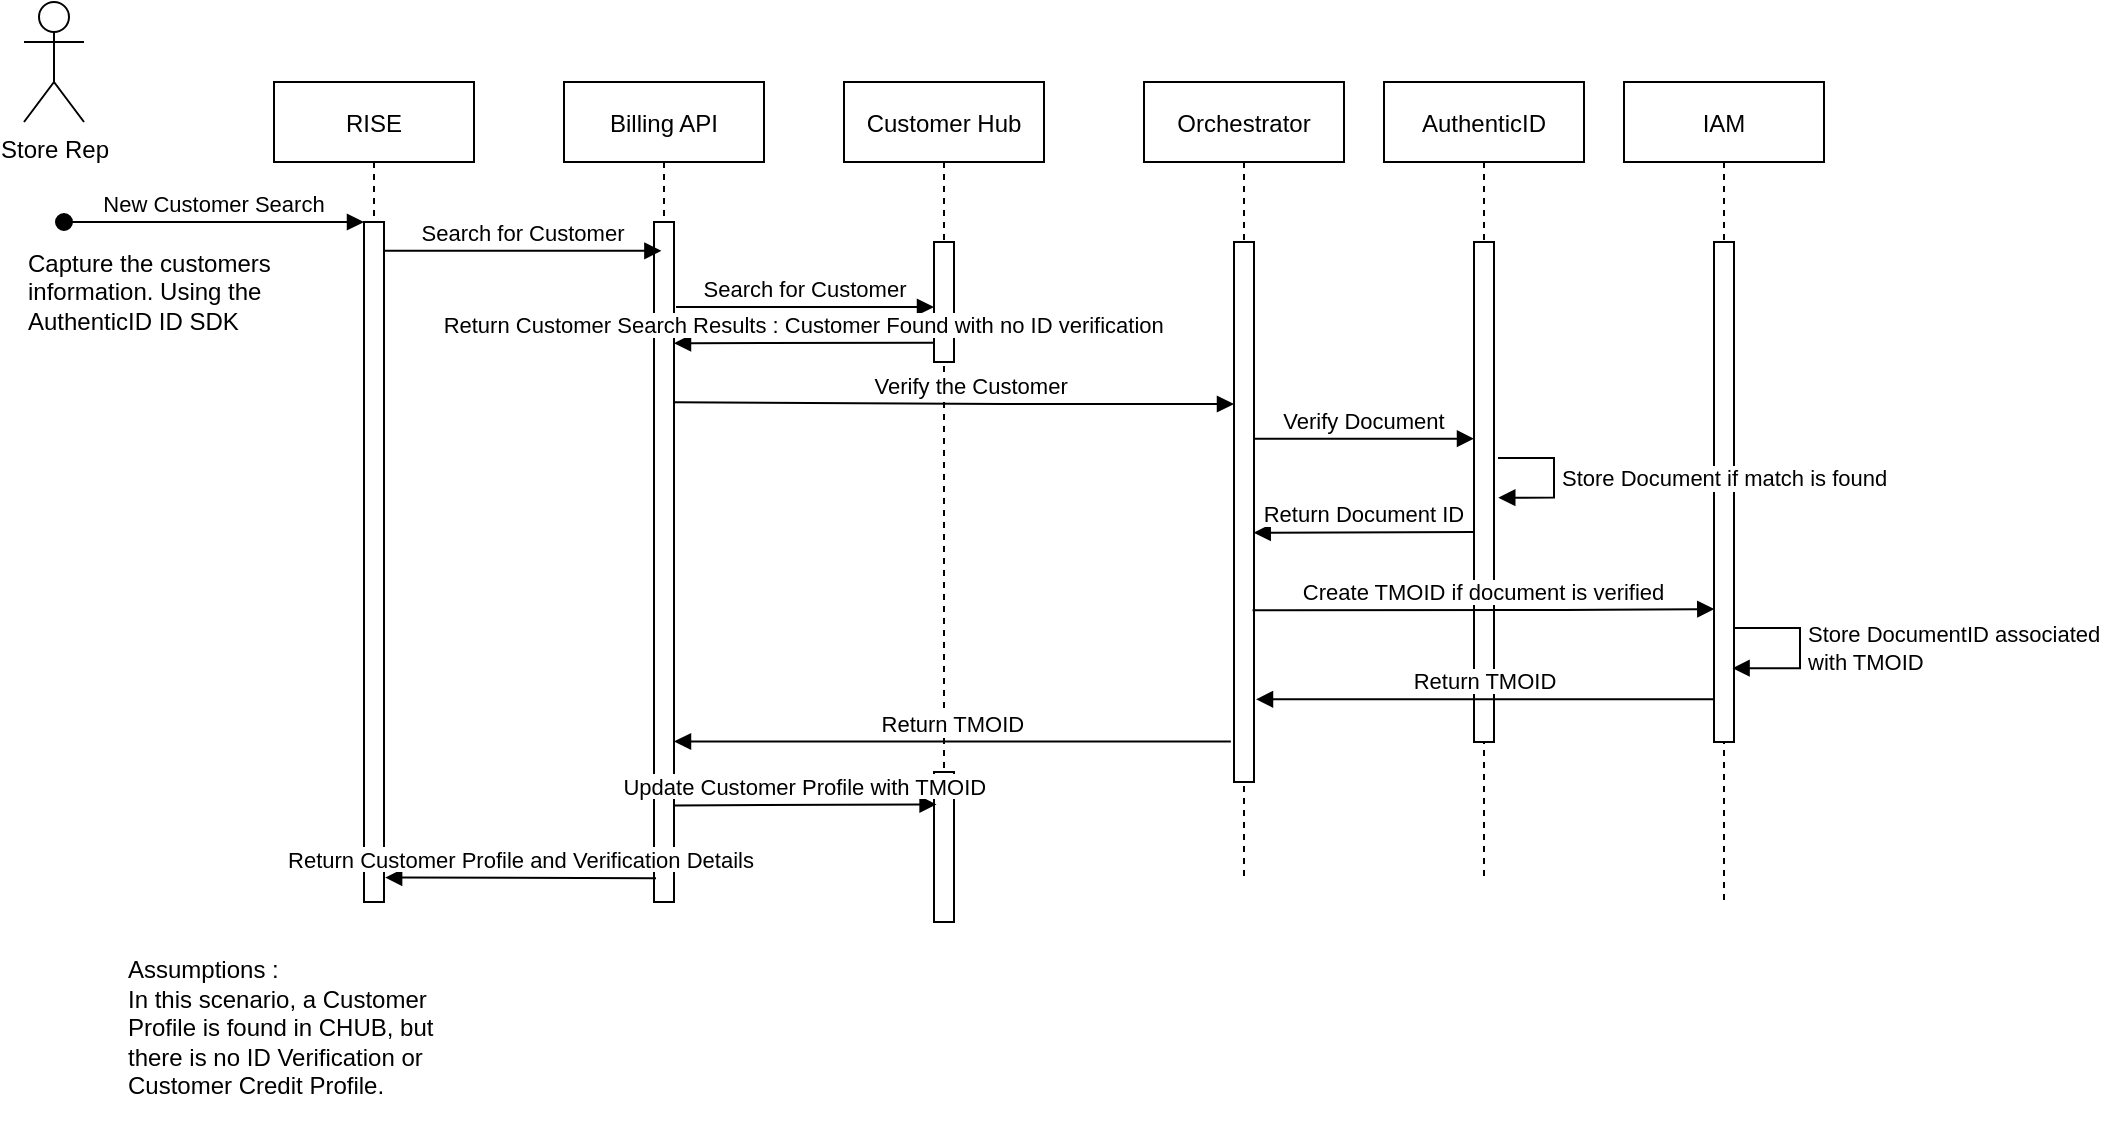 <mxfile version="13.9.9" type="github">
  <diagram name="Page-1" id="13e1069c-82ec-6db2-03f1-153e76fe0fe0">
    <mxGraphModel dx="1422" dy="774" grid="1" gridSize="10" guides="1" tooltips="1" connect="1" arrows="1" fold="1" page="1" pageScale="1" pageWidth="1100" pageHeight="850" background="#ffffff" math="0" shadow="0">
      <root>
        <mxCell id="0" />
        <mxCell id="1" parent="0" />
        <mxCell id="FXZz0zFib2DQihYzk5Mo-1" value="RISE" style="shape=umlLifeline;perimeter=lifelinePerimeter;container=1;collapsible=0;recursiveResize=0;rounded=0;shadow=0;strokeWidth=1;" vertex="1" parent="1">
          <mxGeometry x="145" y="80" width="100" height="410" as="geometry" />
        </mxCell>
        <mxCell id="FXZz0zFib2DQihYzk5Mo-2" value="" style="points=[];perimeter=orthogonalPerimeter;rounded=0;shadow=0;strokeWidth=1;" vertex="1" parent="FXZz0zFib2DQihYzk5Mo-1">
          <mxGeometry x="45" y="70" width="10" height="340" as="geometry" />
        </mxCell>
        <mxCell id="FXZz0zFib2DQihYzk5Mo-3" value="New Customer Search" style="verticalAlign=bottom;startArrow=oval;endArrow=block;startSize=8;shadow=0;strokeWidth=1;" edge="1" parent="FXZz0zFib2DQihYzk5Mo-1" target="FXZz0zFib2DQihYzk5Mo-2">
          <mxGeometry relative="1" as="geometry">
            <mxPoint x="-105" y="70" as="sourcePoint" />
          </mxGeometry>
        </mxCell>
        <mxCell id="FXZz0zFib2DQihYzk5Mo-4" value="Billing API" style="shape=umlLifeline;perimeter=lifelinePerimeter;container=1;collapsible=0;recursiveResize=0;rounded=0;shadow=0;strokeWidth=1;" vertex="1" parent="1">
          <mxGeometry x="290" y="80" width="100" height="410" as="geometry" />
        </mxCell>
        <mxCell id="FXZz0zFib2DQihYzk5Mo-5" value="" style="points=[];perimeter=orthogonalPerimeter;rounded=0;shadow=0;strokeWidth=1;" vertex="1" parent="FXZz0zFib2DQihYzk5Mo-4">
          <mxGeometry x="45" y="70" width="10" height="340" as="geometry" />
        </mxCell>
        <mxCell id="FXZz0zFib2DQihYzk5Mo-6" value="Search for Customer" style="verticalAlign=bottom;endArrow=block;entryX=0.487;entryY=0.261;shadow=0;strokeWidth=1;entryDx=0;entryDy=0;entryPerimeter=0;" edge="1" parent="1">
          <mxGeometry relative="1" as="geometry">
            <mxPoint x="200" y="164.4" as="sourcePoint" />
            <mxPoint x="338.7" y="164.4" as="targetPoint" />
          </mxGeometry>
        </mxCell>
        <mxCell id="FXZz0zFib2DQihYzk5Mo-7" value="Store Rep" style="shape=umlActor;verticalLabelPosition=bottom;verticalAlign=top;html=1;" vertex="1" parent="1">
          <mxGeometry x="20" y="40" width="30" height="60" as="geometry" />
        </mxCell>
        <mxCell id="FXZz0zFib2DQihYzk5Mo-8" value="Customer Hub" style="shape=umlLifeline;perimeter=lifelinePerimeter;container=1;collapsible=0;recursiveResize=0;rounded=0;shadow=0;strokeWidth=1;" vertex="1" parent="1">
          <mxGeometry x="430" y="80" width="100" height="420" as="geometry" />
        </mxCell>
        <mxCell id="FXZz0zFib2DQihYzk5Mo-9" value="" style="html=1;points=[];perimeter=orthogonalPerimeter;" vertex="1" parent="FXZz0zFib2DQihYzk5Mo-8">
          <mxGeometry x="45" y="80" width="10" height="60" as="geometry" />
        </mxCell>
        <mxCell id="FXZz0zFib2DQihYzk5Mo-10" value="" style="html=1;points=[];perimeter=orthogonalPerimeter;" vertex="1" parent="FXZz0zFib2DQihYzk5Mo-8">
          <mxGeometry x="45" y="345" width="10" height="75" as="geometry" />
        </mxCell>
        <mxCell id="FXZz0zFib2DQihYzk5Mo-11" value="Search for Customer" style="verticalAlign=bottom;endArrow=block;shadow=0;strokeWidth=1;exitX=1.1;exitY=0.125;exitDx=0;exitDy=0;exitPerimeter=0;" edge="1" parent="1" source="FXZz0zFib2DQihYzk5Mo-5" target="FXZz0zFib2DQihYzk5Mo-9">
          <mxGeometry relative="1" as="geometry">
            <mxPoint x="370" y="200" as="sourcePoint" />
            <mxPoint x="530" y="171" as="targetPoint" />
          </mxGeometry>
        </mxCell>
        <mxCell id="FXZz0zFib2DQihYzk5Mo-12" value="Capture the customers information. Using the AuthenticID ID SDK" style="text;html=1;strokeColor=none;fillColor=none;align=left;verticalAlign=middle;whiteSpace=wrap;rounded=0;" vertex="1" parent="1">
          <mxGeometry x="20" y="160" width="160" height="50" as="geometry" />
        </mxCell>
        <mxCell id="FXZz0zFib2DQihYzk5Mo-13" value="Orchestrator" style="shape=umlLifeline;perimeter=lifelinePerimeter;container=1;collapsible=0;recursiveResize=0;rounded=0;shadow=0;strokeWidth=1;" vertex="1" parent="1">
          <mxGeometry x="580" y="80" width="100" height="400" as="geometry" />
        </mxCell>
        <mxCell id="FXZz0zFib2DQihYzk5Mo-14" value="" style="points=[];perimeter=orthogonalPerimeter;rounded=0;shadow=0;strokeWidth=1;" vertex="1" parent="FXZz0zFib2DQihYzk5Mo-13">
          <mxGeometry x="45" y="80" width="10" height="270" as="geometry" />
        </mxCell>
        <mxCell id="FXZz0zFib2DQihYzk5Mo-15" value="Return Customer Search Results : Customer Found with no ID verification" style="verticalAlign=bottom;endArrow=block;shadow=0;strokeWidth=1;exitX=-0.014;exitY=0.84;exitDx=0;exitDy=0;exitPerimeter=0;" edge="1" parent="1" source="FXZz0zFib2DQihYzk5Mo-9">
          <mxGeometry relative="1" as="geometry">
            <mxPoint x="430" y="211" as="sourcePoint" />
            <mxPoint x="345.0" y="210.6" as="targetPoint" />
            <Array as="points" />
          </mxGeometry>
        </mxCell>
        <mxCell id="FXZz0zFib2DQihYzk5Mo-16" value="Assumptions :&amp;nbsp;&lt;br&gt;In this scenario, a Customer Profile is found in CHUB, but there is no ID Verification or Customer Credit Profile.&lt;br&gt;&lt;br&gt;" style="text;html=1;strokeColor=none;fillColor=none;align=left;verticalAlign=middle;whiteSpace=wrap;rounded=0;" vertex="1" parent="1">
          <mxGeometry x="70" y="510" width="160" height="100" as="geometry" />
        </mxCell>
        <mxCell id="FXZz0zFib2DQihYzk5Mo-17" value="IAM" style="shape=umlLifeline;perimeter=lifelinePerimeter;container=1;collapsible=0;recursiveResize=0;rounded=0;shadow=0;strokeWidth=1;" vertex="1" parent="1">
          <mxGeometry x="820" y="80" width="100" height="410" as="geometry" />
        </mxCell>
        <mxCell id="FXZz0zFib2DQihYzk5Mo-18" value="" style="points=[];perimeter=orthogonalPerimeter;rounded=0;shadow=0;strokeWidth=1;" vertex="1" parent="FXZz0zFib2DQihYzk5Mo-17">
          <mxGeometry x="45" y="80" width="10" height="250" as="geometry" />
        </mxCell>
        <mxCell id="FXZz0zFib2DQihYzk5Mo-19" value="Store DocumentID associated &lt;br&gt;with TMOID" style="edgeStyle=orthogonalEdgeStyle;html=1;align=left;spacingLeft=2;endArrow=block;rounded=0;entryX=0.929;entryY=0.87;entryDx=0;entryDy=0;entryPerimeter=0;" edge="1" parent="FXZz0zFib2DQihYzk5Mo-17">
          <mxGeometry relative="1" as="geometry">
            <mxPoint x="55" y="273.029" as="sourcePoint" />
            <Array as="points">
              <mxPoint x="88" y="273" />
              <mxPoint x="88" y="293" />
            </Array>
            <mxPoint x="54.29" y="293.1" as="targetPoint" />
          </mxGeometry>
        </mxCell>
        <mxCell id="FXZz0zFib2DQihYzk5Mo-20" value="Verify the Customer" style="verticalAlign=bottom;endArrow=block;shadow=0;strokeWidth=1;exitX=0.957;exitY=0.273;exitDx=0;exitDy=0;exitPerimeter=0;" edge="1" parent="1">
          <mxGeometry x="0.276" y="30" relative="1" as="geometry">
            <mxPoint x="344.57" y="240.17" as="sourcePoint" />
            <mxPoint x="625.0" y="241" as="targetPoint" />
            <Array as="points">
              <mxPoint x="520" y="241" />
            </Array>
            <mxPoint x="-30" y="30" as="offset" />
          </mxGeometry>
        </mxCell>
        <mxCell id="FXZz0zFib2DQihYzk5Mo-21" value="AuthenticID" style="shape=umlLifeline;perimeter=lifelinePerimeter;container=1;collapsible=0;recursiveResize=0;rounded=0;shadow=0;strokeWidth=1;" vertex="1" parent="1">
          <mxGeometry x="700" y="80" width="100" height="400" as="geometry" />
        </mxCell>
        <mxCell id="FXZz0zFib2DQihYzk5Mo-22" value="" style="points=[];perimeter=orthogonalPerimeter;rounded=0;shadow=0;strokeWidth=1;" vertex="1" parent="FXZz0zFib2DQihYzk5Mo-21">
          <mxGeometry x="45" y="80" width="10" height="250" as="geometry" />
        </mxCell>
        <mxCell id="FXZz0zFib2DQihYzk5Mo-23" value="Verify Document" style="verticalAlign=bottom;endArrow=block;shadow=0;strokeWidth=1;exitX=1.071;exitY=0.757;exitDx=0;exitDy=0;exitPerimeter=0;" edge="1" parent="FXZz0zFib2DQihYzk5Mo-21">
          <mxGeometry relative="1" as="geometry">
            <mxPoint x="-65.0" y="178.32" as="sourcePoint" />
            <mxPoint x="45" y="178.32" as="targetPoint" />
            <Array as="points" />
          </mxGeometry>
        </mxCell>
        <mxCell id="FXZz0zFib2DQihYzk5Mo-24" value="Store Document if match is found" style="edgeStyle=orthogonalEdgeStyle;html=1;align=left;spacingLeft=2;endArrow=block;rounded=0;entryX=1.214;entryY=0.523;entryDx=0;entryDy=0;entryPerimeter=0;" edge="1" parent="FXZz0zFib2DQihYzk5Mo-21">
          <mxGeometry relative="1" as="geometry">
            <mxPoint x="57" y="188" as="sourcePoint" />
            <Array as="points">
              <mxPoint x="85" y="188" />
              <mxPoint x="85" y="208" />
            </Array>
            <mxPoint x="57.14" y="207.83" as="targetPoint" />
          </mxGeometry>
        </mxCell>
        <mxCell id="FXZz0zFib2DQihYzk5Mo-25" value="Create TMOID if document is verified" style="verticalAlign=bottom;endArrow=block;shadow=0;strokeWidth=1;exitX=0.929;exitY=0.515;exitDx=0;exitDy=0;exitPerimeter=0;entryX=0.014;entryY=0.512;entryDx=0;entryDy=0;entryPerimeter=0;" edge="1" parent="1">
          <mxGeometry relative="1" as="geometry">
            <mxPoint x="634.29" y="344.15" as="sourcePoint" />
            <mxPoint x="865.14" y="343.52" as="targetPoint" />
            <Array as="points">
              <mxPoint x="800" y="344" />
            </Array>
          </mxGeometry>
        </mxCell>
        <mxCell id="FXZz0zFib2DQihYzk5Mo-26" value="Return TMOID" style="verticalAlign=bottom;endArrow=block;shadow=0;strokeWidth=1;exitX=-0.1;exitY=0.665;exitDx=0;exitDy=0;exitPerimeter=0;" edge="1" parent="1">
          <mxGeometry relative="1" as="geometry">
            <mxPoint x="865" y="388.65" as="sourcePoint" />
            <mxPoint x="636" y="388.65" as="targetPoint" />
          </mxGeometry>
        </mxCell>
        <mxCell id="FXZz0zFib2DQihYzk5Mo-27" value="Return Document ID" style="verticalAlign=bottom;endArrow=block;shadow=0;strokeWidth=1;entryX=0.986;entryY=0.597;entryDx=0;entryDy=0;entryPerimeter=0;" edge="1" parent="1">
          <mxGeometry relative="1" as="geometry">
            <mxPoint x="745" y="305" as="sourcePoint" />
            <mxPoint x="634.86" y="305.37" as="targetPoint" />
          </mxGeometry>
        </mxCell>
        <mxCell id="FXZz0zFib2DQihYzk5Mo-28" value="Return TMOID" style="verticalAlign=bottom;endArrow=block;shadow=0;strokeWidth=1;exitX=-0.157;exitY=0.925;exitDx=0;exitDy=0;exitPerimeter=0;" edge="1" parent="1" source="FXZz0zFib2DQihYzk5Mo-14" target="FXZz0zFib2DQihYzk5Mo-5">
          <mxGeometry relative="1" as="geometry">
            <mxPoint x="579" y="410.0" as="sourcePoint" />
            <mxPoint x="350" y="410.0" as="targetPoint" />
          </mxGeometry>
        </mxCell>
        <mxCell id="FXZz0zFib2DQihYzk5Mo-29" value="Return Customer Profile and Verification Details" style="verticalAlign=bottom;endArrow=block;shadow=0;strokeWidth=1;exitX=0.1;exitY=0.965;exitDx=0;exitDy=0;exitPerimeter=0;entryX=1.057;entryY=0.964;entryDx=0;entryDy=0;entryPerimeter=0;" edge="1" parent="1" source="FXZz0zFib2DQihYzk5Mo-5" target="FXZz0zFib2DQihYzk5Mo-2">
          <mxGeometry relative="1" as="geometry">
            <mxPoint x="330" y="430" as="sourcePoint" />
            <mxPoint x="204" y="448" as="targetPoint" />
          </mxGeometry>
        </mxCell>
        <mxCell id="FXZz0zFib2DQihYzk5Mo-30" value="Update Customer Profile with TMOID" style="verticalAlign=bottom;endArrow=block;shadow=0;strokeWidth=1;entryX=0.128;entryY=0.216;entryDx=0;entryDy=0;entryPerimeter=0;exitX=0.99;exitY=0.858;exitDx=0;exitDy=0;exitPerimeter=0;" edge="1" parent="1" source="FXZz0zFib2DQihYzk5Mo-5" target="FXZz0zFib2DQihYzk5Mo-10">
          <mxGeometry relative="1" as="geometry">
            <mxPoint x="345" y="450" as="sourcePoint" />
            <mxPoint x="479" y="440" as="targetPoint" />
          </mxGeometry>
        </mxCell>
      </root>
    </mxGraphModel>
  </diagram>
</mxfile>
